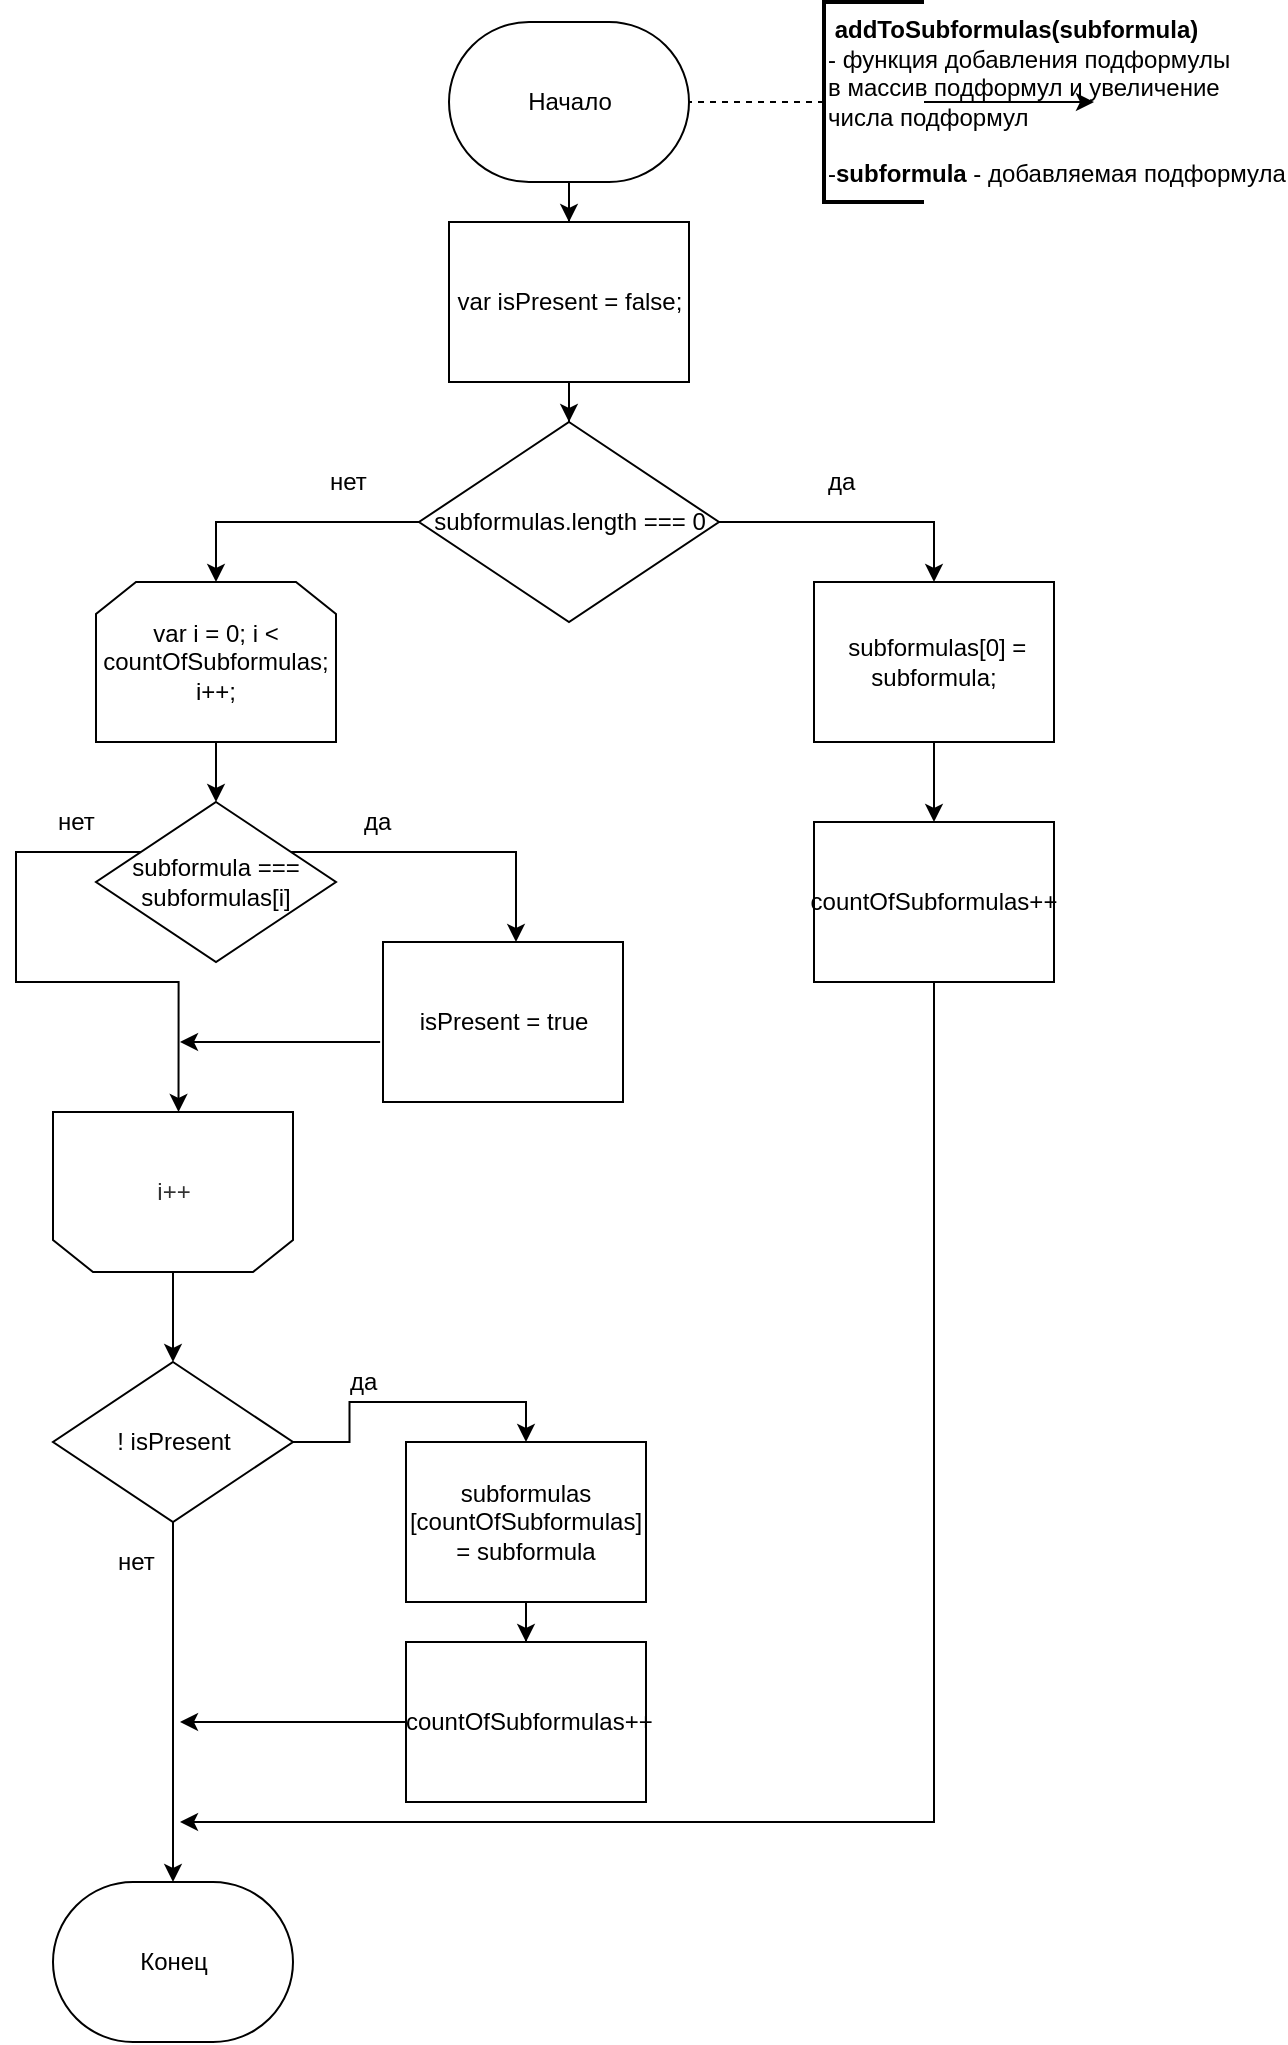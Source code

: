<mxfile version="13.0.8" type="device"><diagram id="1t7p6Hh3cURHB-4DBX0M" name="Page-1"><mxGraphModel dx="1422" dy="762" grid="1" gridSize="10" guides="1" tooltips="1" connect="1" arrows="1" fold="1" page="1" pageScale="1" pageWidth="827" pageHeight="1169" math="0" shadow="0"><root><mxCell id="0"/><mxCell id="1" parent="0"/><mxCell id="ky1q5v50tkifD0n_ifrt-7" value="" style="edgeStyle=orthogonalEdgeStyle;rounded=0;orthogonalLoop=1;jettySize=auto;html=1;" parent="1" source="ky1q5v50tkifD0n_ifrt-1" target="ky1q5v50tkifD0n_ifrt-6" edge="1"><mxGeometry relative="1" as="geometry"/></mxCell><mxCell id="ky1q5v50tkifD0n_ifrt-1" value="Начало&lt;br&gt;" style="whiteSpace=wrap;html=1;rounded=1;arcSize=50;align=center;verticalAlign=middle;container=1;recursiveResize=0;strokeWidth=1;autosize=1;spacing=4;treeFolding=1;" parent="1" vertex="1"><mxGeometry x="364.5" y="40" width="120" height="80" as="geometry"/></mxCell><mxCell id="ky1q5v50tkifD0n_ifrt-2" value="" style="edgeStyle=orthogonalEdgeStyle;rounded=0;orthogonalLoop=1;jettySize=auto;html=1;dashed=1;endArrow=none;endFill=0;" parent="1" source="ky1q5v50tkifD0n_ifrt-3" target="ky1q5v50tkifD0n_ifrt-1" edge="1"><mxGeometry relative="1" as="geometry"/></mxCell><mxCell id="oIXIZtR3cQ9wuxU19ypS-2" value="" style="edgeStyle=orthogonalEdgeStyle;rounded=0;orthogonalLoop=1;jettySize=auto;html=1;" edge="1" parent="1" source="ky1q5v50tkifD0n_ifrt-3"><mxGeometry relative="1" as="geometry"><mxPoint x="687" y="80" as="targetPoint"/></mxGeometry></mxCell><mxCell id="ky1q5v50tkifD0n_ifrt-3" value="&lt;b&gt;&amp;nbsp;addToSubformulas(subformula)&lt;/b&gt;&lt;b&gt;&amp;nbsp;&lt;/b&gt;&lt;b&gt;&lt;br&gt;&lt;/b&gt;&lt;div&gt;- функция добавления подформулы&lt;/div&gt;&lt;div&gt;в массив подформул и увеличение&amp;nbsp;&lt;/div&gt;&lt;div&gt;числа подформул&lt;/div&gt;&lt;div&gt;&lt;br&gt;&lt;/div&gt;&lt;div&gt;-&lt;b&gt;subformula&lt;/b&gt;&amp;nbsp;- добавляемая подформула&lt;/div&gt;" style="strokeWidth=2;html=1;shape=mxgraph.flowchart.annotation_1;align=left;pointerEvents=1" parent="1" vertex="1"><mxGeometry x="552" y="30" width="50" height="100" as="geometry"/></mxCell><mxCell id="ky1q5v50tkifD0n_ifrt-9" value="" style="edgeStyle=orthogonalEdgeStyle;rounded=0;orthogonalLoop=1;jettySize=auto;html=1;" parent="1" source="ky1q5v50tkifD0n_ifrt-6" target="ky1q5v50tkifD0n_ifrt-8" edge="1"><mxGeometry relative="1" as="geometry"/></mxCell><mxCell id="ky1q5v50tkifD0n_ifrt-6" value="var isPresent = false;" style="rounded=0;whiteSpace=wrap;html=1;" parent="1" vertex="1"><mxGeometry x="364.5" y="140" width="120" height="80" as="geometry"/></mxCell><mxCell id="ky1q5v50tkifD0n_ifrt-11" style="edgeStyle=orthogonalEdgeStyle;rounded=0;orthogonalLoop=1;jettySize=auto;html=1;entryX=0.5;entryY=0;entryDx=0;entryDy=0;" parent="1" source="ky1q5v50tkifD0n_ifrt-8" target="ky1q5v50tkifD0n_ifrt-10" edge="1"><mxGeometry relative="1" as="geometry"/></mxCell><mxCell id="ky1q5v50tkifD0n_ifrt-18" style="edgeStyle=orthogonalEdgeStyle;rounded=0;orthogonalLoop=1;jettySize=auto;html=1;entryX=0.5;entryY=0;entryDx=0;entryDy=0;" parent="1" source="ky1q5v50tkifD0n_ifrt-8" target="ky1q5v50tkifD0n_ifrt-17" edge="1"><mxGeometry relative="1" as="geometry"/></mxCell><mxCell id="ky1q5v50tkifD0n_ifrt-8" value="subformulas.length === 0" style="rhombus;whiteSpace=wrap;html=1;" parent="1" vertex="1"><mxGeometry x="349.5" y="240" width="150" height="100" as="geometry"/></mxCell><mxCell id="ky1q5v50tkifD0n_ifrt-16" value="" style="edgeStyle=orthogonalEdgeStyle;rounded=0;orthogonalLoop=1;jettySize=auto;html=1;" parent="1" source="ky1q5v50tkifD0n_ifrt-10" target="ky1q5v50tkifD0n_ifrt-15" edge="1"><mxGeometry relative="1" as="geometry"/></mxCell><mxCell id="ky1q5v50tkifD0n_ifrt-10" value="&amp;nbsp;subformulas[0] = subformula;" style="rounded=0;whiteSpace=wrap;html=1;" parent="1" vertex="1"><mxGeometry x="547" y="320" width="120" height="80" as="geometry"/></mxCell><mxCell id="ky1q5v50tkifD0n_ifrt-13" value="да" style="text;html=1;resizable=0;points=[];autosize=1;align=left;verticalAlign=top;spacingTop=-4;" parent="1" vertex="1"><mxGeometry x="552" y="260" width="30" height="20" as="geometry"/></mxCell><mxCell id="ky1q5v50tkifD0n_ifrt-49" style="edgeStyle=orthogonalEdgeStyle;rounded=0;orthogonalLoop=1;jettySize=auto;html=1;" parent="1" source="ky1q5v50tkifD0n_ifrt-15" edge="1"><mxGeometry relative="1" as="geometry"><mxPoint x="230" y="940" as="targetPoint"/><Array as="points"><mxPoint x="607" y="940"/></Array></mxGeometry></mxCell><mxCell id="ky1q5v50tkifD0n_ifrt-15" value="countOfSubformulas++" style="rounded=0;whiteSpace=wrap;html=1;" parent="1" vertex="1"><mxGeometry x="547" y="440" width="120" height="80" as="geometry"/></mxCell><mxCell id="ky1q5v50tkifD0n_ifrt-24" value="" style="edgeStyle=orthogonalEdgeStyle;rounded=0;orthogonalLoop=1;jettySize=auto;html=1;" parent="1" source="ky1q5v50tkifD0n_ifrt-17" target="ky1q5v50tkifD0n_ifrt-23" edge="1"><mxGeometry relative="1" as="geometry"/></mxCell><mxCell id="ky1q5v50tkifD0n_ifrt-17" value="var i = 0; i &amp;lt; countOfSubformulas; i++;&lt;br&gt;" style="shape=loopLimit;whiteSpace=wrap;html=1;" parent="1" vertex="1"><mxGeometry x="188" y="320" width="120" height="80" as="geometry"/></mxCell><mxCell id="ky1q5v50tkifD0n_ifrt-19" value="нет" style="text;html=1;resizable=0;points=[];autosize=1;align=left;verticalAlign=top;spacingTop=-4;" parent="1" vertex="1"><mxGeometry x="303" y="260" width="30" height="20" as="geometry"/></mxCell><mxCell id="ky1q5v50tkifD0n_ifrt-26" style="edgeStyle=orthogonalEdgeStyle;rounded=0;orthogonalLoop=1;jettySize=auto;html=1;" parent="1" source="ky1q5v50tkifD0n_ifrt-23" target="ky1q5v50tkifD0n_ifrt-25" edge="1"><mxGeometry relative="1" as="geometry"><Array as="points"><mxPoint x="398" y="455"/></Array></mxGeometry></mxCell><mxCell id="ky1q5v50tkifD0n_ifrt-50" style="edgeStyle=orthogonalEdgeStyle;rounded=0;orthogonalLoop=1;jettySize=auto;html=1;entryX=0.523;entryY=1;entryDx=0;entryDy=0;entryPerimeter=0;" parent="1" source="ky1q5v50tkifD0n_ifrt-23" target="ky1q5v50tkifD0n_ifrt-30" edge="1"><mxGeometry relative="1" as="geometry"><mxPoint x="264" y="570" as="targetPoint"/><Array as="points"><mxPoint x="148" y="455"/><mxPoint x="148" y="520"/><mxPoint x="229" y="520"/></Array></mxGeometry></mxCell><mxCell id="ky1q5v50tkifD0n_ifrt-23" value="subformula === subformulas[i]" style="rhombus;whiteSpace=wrap;html=1;" parent="1" vertex="1"><mxGeometry x="188" y="430" width="120" height="80" as="geometry"/></mxCell><mxCell id="ky1q5v50tkifD0n_ifrt-33" style="edgeStyle=orthogonalEdgeStyle;rounded=0;orthogonalLoop=1;jettySize=auto;html=1;exitX=-0.012;exitY=0.625;exitDx=0;exitDy=0;exitPerimeter=0;" parent="1" source="ky1q5v50tkifD0n_ifrt-25" edge="1"><mxGeometry relative="1" as="geometry"><mxPoint x="230" y="550" as="targetPoint"/><Array as="points"><mxPoint x="300" y="550"/><mxPoint x="300" y="550"/></Array><mxPoint x="320" y="550" as="sourcePoint"/></mxGeometry></mxCell><mxCell id="ky1q5v50tkifD0n_ifrt-25" value="isPresent = true" style="rounded=0;whiteSpace=wrap;html=1;" parent="1" vertex="1"><mxGeometry x="331.5" y="500" width="120" height="80" as="geometry"/></mxCell><mxCell id="ky1q5v50tkifD0n_ifrt-27" value="да" style="text;html=1;resizable=0;points=[];autosize=1;align=left;verticalAlign=top;spacingTop=-4;" parent="1" vertex="1"><mxGeometry x="319.5" y="430" width="30" height="20" as="geometry"/></mxCell><mxCell id="ky1q5v50tkifD0n_ifrt-29" value="нет" style="text;html=1;resizable=0;points=[];autosize=1;align=left;verticalAlign=top;spacingTop=-4;" parent="1" vertex="1"><mxGeometry x="166.5" y="430" width="30" height="20" as="geometry"/></mxCell><mxCell id="ky1q5v50tkifD0n_ifrt-34" value="" style="edgeStyle=orthogonalEdgeStyle;rounded=0;orthogonalLoop=1;jettySize=auto;html=1;" parent="1" source="ky1q5v50tkifD0n_ifrt-30" target="ky1q5v50tkifD0n_ifrt-31" edge="1"><mxGeometry relative="1" as="geometry"/></mxCell><mxCell id="ky1q5v50tkifD0n_ifrt-30" value="i++" style="shape=loopLimit;whiteSpace=wrap;html=1;rotation=0;textOpacity=80;direction=east;flipH=0;flipV=1;" parent="1" vertex="1"><mxGeometry x="166.5" y="585" width="120" height="80" as="geometry"/></mxCell><mxCell id="ky1q5v50tkifD0n_ifrt-38" style="edgeStyle=orthogonalEdgeStyle;rounded=0;orthogonalLoop=1;jettySize=auto;html=1;entryX=0.5;entryY=0;entryDx=0;entryDy=0;" parent="1" source="ky1q5v50tkifD0n_ifrt-31" target="ky1q5v50tkifD0n_ifrt-35" edge="1"><mxGeometry relative="1" as="geometry"/></mxCell><mxCell id="ky1q5v50tkifD0n_ifrt-31" value="! isPresent" style="rhombus;whiteSpace=wrap;html=1;" parent="1" vertex="1"><mxGeometry x="166.5" y="710" width="120" height="80" as="geometry"/></mxCell><mxCell id="ky1q5v50tkifD0n_ifrt-41" value="" style="edgeStyle=orthogonalEdgeStyle;rounded=0;orthogonalLoop=1;jettySize=auto;html=1;" parent="1" source="ky1q5v50tkifD0n_ifrt-35" target="ky1q5v50tkifD0n_ifrt-40" edge="1"><mxGeometry relative="1" as="geometry"/></mxCell><mxCell id="ky1q5v50tkifD0n_ifrt-35" value="subformulas&lt;br&gt;[countOfSubformulas] = subformula" style="rounded=0;whiteSpace=wrap;html=1;" parent="1" vertex="1"><mxGeometry x="343" y="750" width="120" height="80" as="geometry"/></mxCell><mxCell id="ky1q5v50tkifD0n_ifrt-39" value="да" style="text;html=1;resizable=0;points=[];autosize=1;align=left;verticalAlign=top;spacingTop=-4;" parent="1" vertex="1"><mxGeometry x="313" y="710" width="30" height="20" as="geometry"/></mxCell><mxCell id="oIXIZtR3cQ9wuxU19ypS-9" style="edgeStyle=orthogonalEdgeStyle;rounded=0;orthogonalLoop=1;jettySize=auto;html=1;exitX=0;exitY=0.5;exitDx=0;exitDy=0;" edge="1" parent="1" source="ky1q5v50tkifD0n_ifrt-40"><mxGeometry relative="1" as="geometry"><mxPoint x="230" y="890" as="targetPoint"/></mxGeometry></mxCell><mxCell id="ky1q5v50tkifD0n_ifrt-40" value="&amp;nbsp;countOfSubformulas++" style="rounded=0;whiteSpace=wrap;html=1;" parent="1" vertex="1"><mxGeometry x="343" y="850" width="120" height="80" as="geometry"/></mxCell><mxCell id="ky1q5v50tkifD0n_ifrt-43" value="Конец&lt;br&gt;" style="whiteSpace=wrap;html=1;rounded=1;arcSize=50;align=center;verticalAlign=middle;container=1;recursiveResize=0;strokeWidth=1;autosize=1;spacing=4;treeFolding=1;" parent="1" vertex="1"><mxGeometry x="166.5" y="970" width="120" height="80" as="geometry"/></mxCell><mxCell id="ky1q5v50tkifD0n_ifrt-45" value="нет" style="text;html=1;resizable=0;points=[];autosize=1;align=left;verticalAlign=top;spacingTop=-4;" parent="1" vertex="1"><mxGeometry x="196.5" y="800" width="30" height="20" as="geometry"/></mxCell><mxCell id="oIXIZtR3cQ9wuxU19ypS-5" value="" style="endArrow=classic;html=1;exitX=0.5;exitY=1;exitDx=0;exitDy=0;entryX=0.5;entryY=0;entryDx=0;entryDy=0;" edge="1" parent="1" source="ky1q5v50tkifD0n_ifrt-31" target="ky1q5v50tkifD0n_ifrt-43"><mxGeometry width="50" height="50" relative="1" as="geometry"><mxPoint x="390" y="950" as="sourcePoint"/><mxPoint x="440" y="900" as="targetPoint"/></mxGeometry></mxCell></root></mxGraphModel></diagram></mxfile>